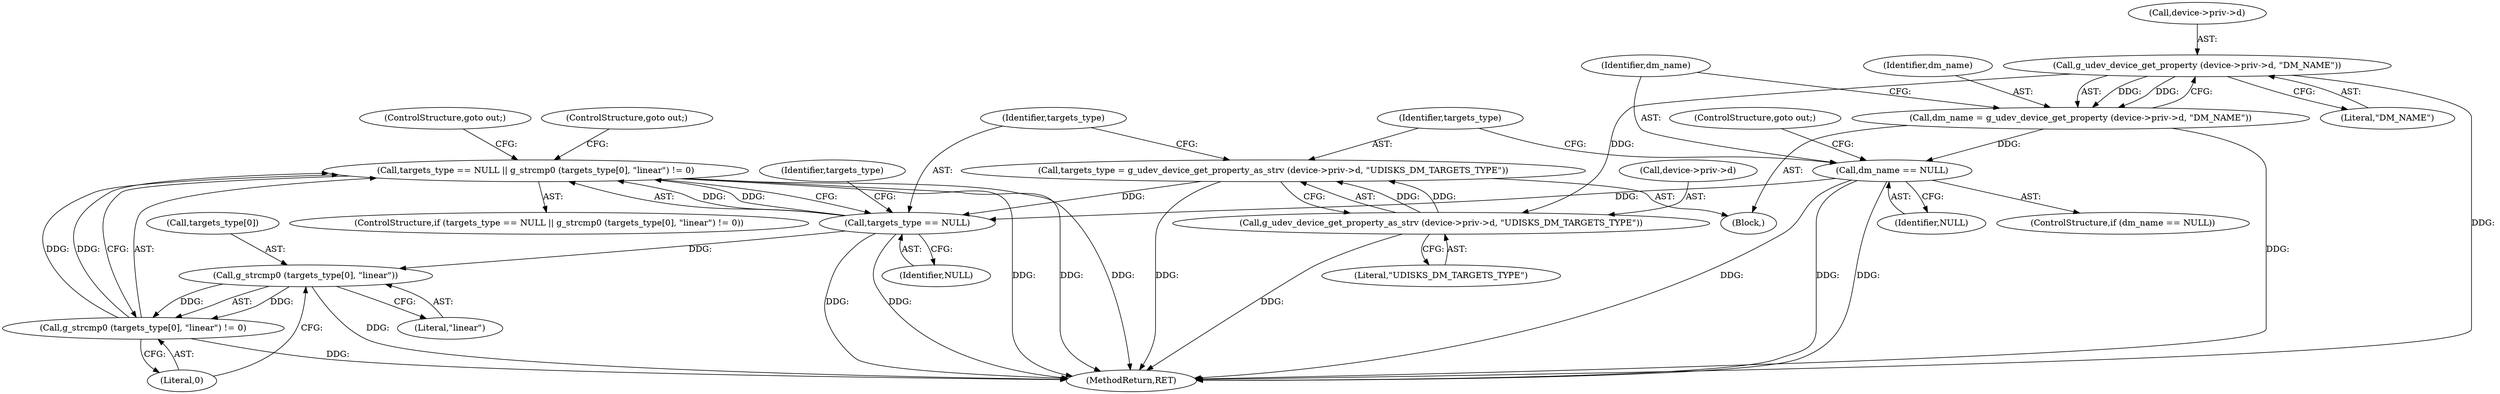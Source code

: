 digraph "0_udisks_0fcc7cb3b66f23fac53ae08647aa0007a2bd56c4@API" {
"1000141" [label="(Call,targets_type == NULL || g_strcmp0 (targets_type[0], \"linear\") != 0)"];
"1000142" [label="(Call,targets_type == NULL)"];
"1000131" [label="(Call,targets_type = g_udev_device_get_property_as_strv (device->priv->d, \"UDISKS_DM_TARGETS_TYPE\"))"];
"1000133" [label="(Call,g_udev_device_get_property_as_strv (device->priv->d, \"UDISKS_DM_TARGETS_TYPE\"))"];
"1000119" [label="(Call,g_udev_device_get_property (device->priv->d, \"DM_NAME\"))"];
"1000127" [label="(Call,dm_name == NULL)"];
"1000117" [label="(Call,dm_name = g_udev_device_get_property (device->priv->d, \"DM_NAME\"))"];
"1000145" [label="(Call,g_strcmp0 (targets_type[0], \"linear\") != 0)"];
"1000146" [label="(Call,g_strcmp0 (targets_type[0], \"linear\"))"];
"1000127" [label="(Call,dm_name == NULL)"];
"1000151" [label="(Literal,0)"];
"1000144" [label="(Identifier,NULL)"];
"1000148" [label="(Identifier,targets_type)"];
"1000129" [label="(Identifier,NULL)"];
"1000126" [label="(ControlStructure,if (dm_name == NULL))"];
"1000125" [label="(Literal,\"DM_NAME\")"];
"1000142" [label="(Call,targets_type == NULL)"];
"1000152" [label="(ControlStructure,goto out;)"];
"1000133" [label="(Call,g_udev_device_get_property_as_strv (device->priv->d, \"UDISKS_DM_TARGETS_TYPE\"))"];
"1000119" [label="(Call,g_udev_device_get_property (device->priv->d, \"DM_NAME\"))"];
"1000134" [label="(Call,device->priv->d)"];
"1000117" [label="(Call,dm_name = g_udev_device_get_property (device->priv->d, \"DM_NAME\"))"];
"1000140" [label="(ControlStructure,if (targets_type == NULL || g_strcmp0 (targets_type[0], \"linear\") != 0))"];
"1000128" [label="(Identifier,dm_name)"];
"1000118" [label="(Identifier,dm_name)"];
"1000203" [label="(MethodReturn,RET)"];
"1000141" [label="(Call,targets_type == NULL || g_strcmp0 (targets_type[0], \"linear\") != 0)"];
"1000104" [label="(Block,)"];
"1000120" [label="(Call,device->priv->d)"];
"1000143" [label="(Identifier,targets_type)"];
"1000139" [label="(Literal,\"UDISKS_DM_TARGETS_TYPE\")"];
"1000150" [label="(Literal,\"linear\")"];
"1000145" [label="(Call,g_strcmp0 (targets_type[0], \"linear\") != 0)"];
"1000147" [label="(Call,targets_type[0])"];
"1000132" [label="(Identifier,targets_type)"];
"1000153" [label="(ControlStructure,goto out;)"];
"1000130" [label="(ControlStructure,goto out;)"];
"1000146" [label="(Call,g_strcmp0 (targets_type[0], \"linear\"))"];
"1000131" [label="(Call,targets_type = g_udev_device_get_property_as_strv (device->priv->d, \"UDISKS_DM_TARGETS_TYPE\"))"];
"1000141" -> "1000140"  [label="AST: "];
"1000141" -> "1000142"  [label="CFG: "];
"1000141" -> "1000145"  [label="CFG: "];
"1000142" -> "1000141"  [label="AST: "];
"1000145" -> "1000141"  [label="AST: "];
"1000152" -> "1000141"  [label="CFG: "];
"1000153" -> "1000141"  [label="CFG: "];
"1000141" -> "1000203"  [label="DDG: "];
"1000141" -> "1000203"  [label="DDG: "];
"1000141" -> "1000203"  [label="DDG: "];
"1000142" -> "1000141"  [label="DDG: "];
"1000142" -> "1000141"  [label="DDG: "];
"1000145" -> "1000141"  [label="DDG: "];
"1000145" -> "1000141"  [label="DDG: "];
"1000142" -> "1000144"  [label="CFG: "];
"1000143" -> "1000142"  [label="AST: "];
"1000144" -> "1000142"  [label="AST: "];
"1000148" -> "1000142"  [label="CFG: "];
"1000142" -> "1000203"  [label="DDG: "];
"1000142" -> "1000203"  [label="DDG: "];
"1000131" -> "1000142"  [label="DDG: "];
"1000127" -> "1000142"  [label="DDG: "];
"1000142" -> "1000146"  [label="DDG: "];
"1000131" -> "1000104"  [label="AST: "];
"1000131" -> "1000133"  [label="CFG: "];
"1000132" -> "1000131"  [label="AST: "];
"1000133" -> "1000131"  [label="AST: "];
"1000143" -> "1000131"  [label="CFG: "];
"1000131" -> "1000203"  [label="DDG: "];
"1000133" -> "1000131"  [label="DDG: "];
"1000133" -> "1000131"  [label="DDG: "];
"1000133" -> "1000139"  [label="CFG: "];
"1000134" -> "1000133"  [label="AST: "];
"1000139" -> "1000133"  [label="AST: "];
"1000133" -> "1000203"  [label="DDG: "];
"1000119" -> "1000133"  [label="DDG: "];
"1000119" -> "1000117"  [label="AST: "];
"1000119" -> "1000125"  [label="CFG: "];
"1000120" -> "1000119"  [label="AST: "];
"1000125" -> "1000119"  [label="AST: "];
"1000117" -> "1000119"  [label="CFG: "];
"1000119" -> "1000203"  [label="DDG: "];
"1000119" -> "1000117"  [label="DDG: "];
"1000119" -> "1000117"  [label="DDG: "];
"1000127" -> "1000126"  [label="AST: "];
"1000127" -> "1000129"  [label="CFG: "];
"1000128" -> "1000127"  [label="AST: "];
"1000129" -> "1000127"  [label="AST: "];
"1000130" -> "1000127"  [label="CFG: "];
"1000132" -> "1000127"  [label="CFG: "];
"1000127" -> "1000203"  [label="DDG: "];
"1000127" -> "1000203"  [label="DDG: "];
"1000127" -> "1000203"  [label="DDG: "];
"1000117" -> "1000127"  [label="DDG: "];
"1000117" -> "1000104"  [label="AST: "];
"1000118" -> "1000117"  [label="AST: "];
"1000128" -> "1000117"  [label="CFG: "];
"1000117" -> "1000203"  [label="DDG: "];
"1000145" -> "1000151"  [label="CFG: "];
"1000146" -> "1000145"  [label="AST: "];
"1000151" -> "1000145"  [label="AST: "];
"1000145" -> "1000203"  [label="DDG: "];
"1000146" -> "1000145"  [label="DDG: "];
"1000146" -> "1000145"  [label="DDG: "];
"1000146" -> "1000150"  [label="CFG: "];
"1000147" -> "1000146"  [label="AST: "];
"1000150" -> "1000146"  [label="AST: "];
"1000151" -> "1000146"  [label="CFG: "];
"1000146" -> "1000203"  [label="DDG: "];
}
